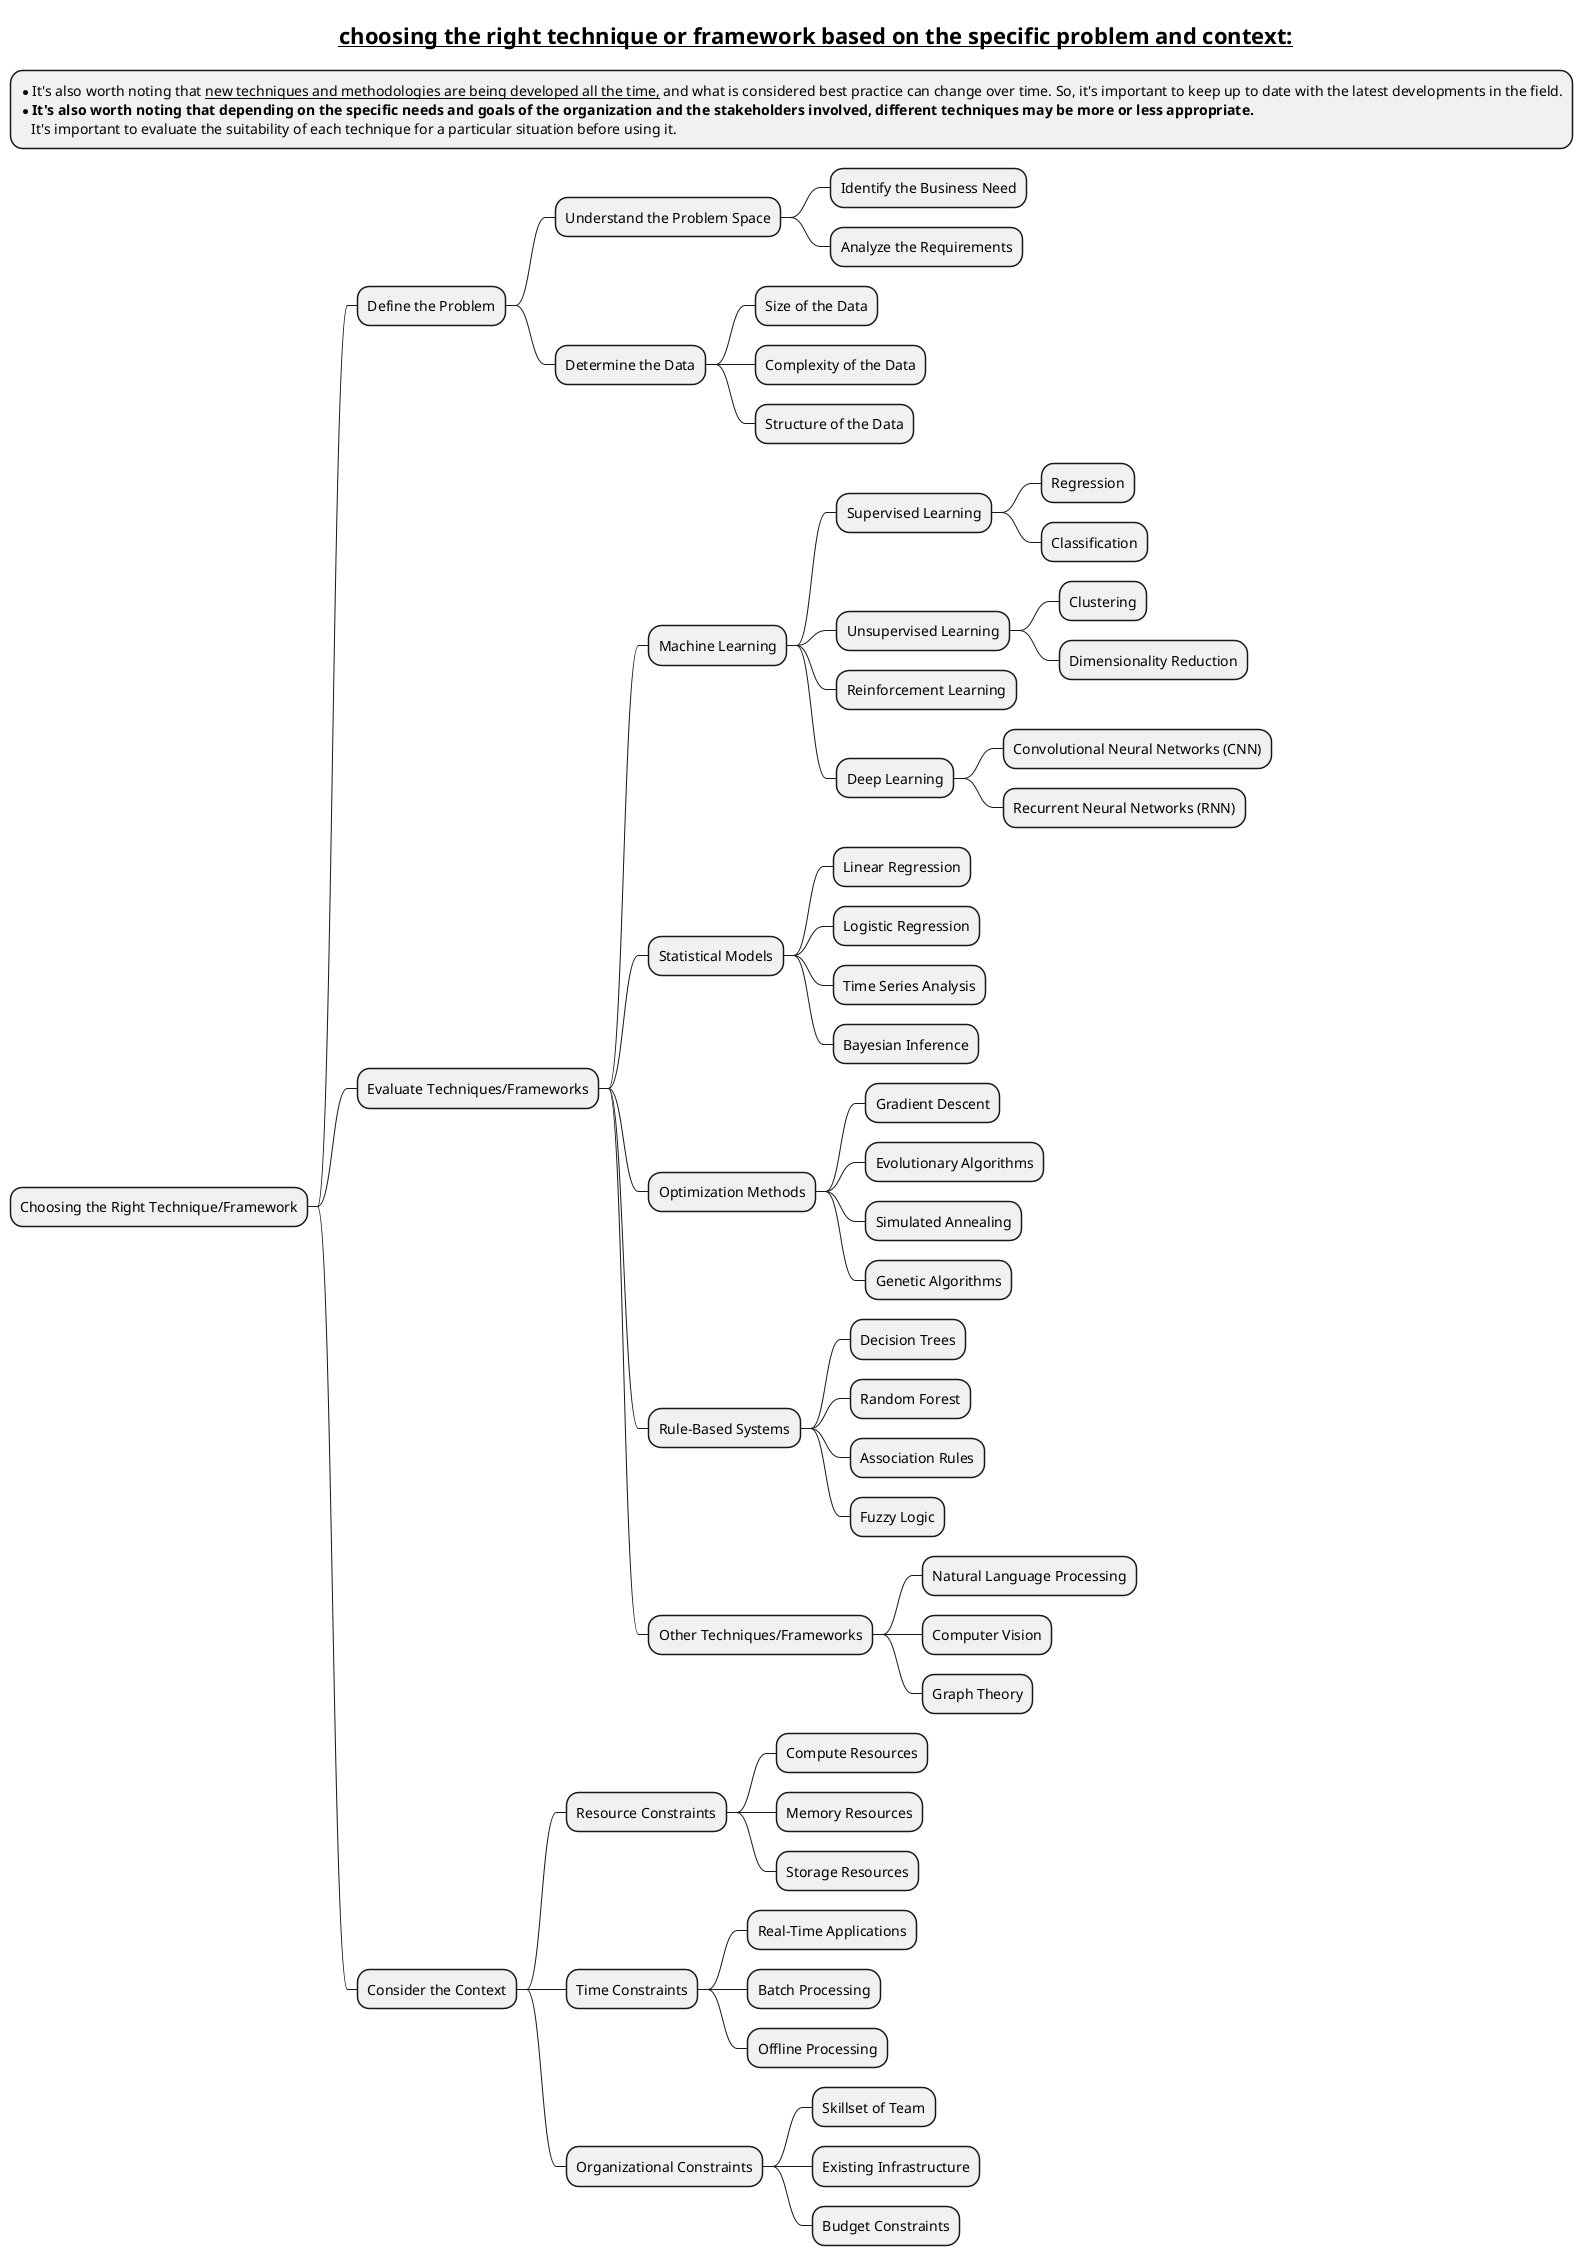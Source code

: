 @startmindmap

*:*It's also worth noting that __new techniques and methodologies are being developed all the time,__ and what is considered best practice can change over time. So, it's important to keep up to date with the latest developments in the field.
* **It's also worth noting that depending on the specific needs and goals of the organization and the stakeholders involved, different techniques may be more or less appropriate.**
   It's important to evaluate the suitability of each technique for a particular situation before using it.;


title = __choosing the right technique or framework based on the specific problem and context:__

* Choosing the Right Technique/Framework

** Define the Problem
*** Understand the Problem Space
**** Identify the Business Need
**** Analyze the Requirements
*** Determine the Data
**** Size of the Data
**** Complexity of the Data
**** Structure of the Data

** Evaluate Techniques/Frameworks
*** Machine Learning
**** Supervised Learning
***** Regression
***** Classification
**** Unsupervised Learning
***** Clustering
***** Dimensionality Reduction
**** Reinforcement Learning
**** Deep Learning
***** Convolutional Neural Networks (CNN)
***** Recurrent Neural Networks (RNN)
*** Statistical Models
**** Linear Regression
**** Logistic Regression
**** Time Series Analysis
**** Bayesian Inference
*** Optimization Methods
**** Gradient Descent
**** Evolutionary Algorithms
**** Simulated Annealing
**** Genetic Algorithms
*** Rule-Based Systems
**** Decision Trees
**** Random Forest
**** Association Rules
**** Fuzzy Logic
*** Other Techniques/Frameworks
**** Natural Language Processing
**** Computer Vision
**** Graph Theory

** Consider the Context
*** Resource Constraints
**** Compute Resources
**** Memory Resources
**** Storage Resources
*** Time Constraints
**** Real-Time Applications
**** Batch Processing
**** Offline Processing
*** Organizational Constraints
**** Skillset of Team
**** Existing Infrastructure
**** Budget Constraints

@endmindmap

